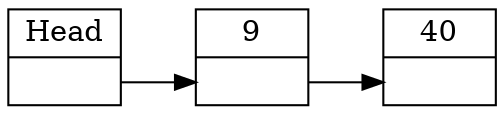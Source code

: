digraph skip {
	rankdir=LR;
	nodesep=0
	node [shape=record, weight=4]

	H [label="Head|<0>"]

	40 [label="40|<0>"]
	9 [label="9|<0>"]

	H:0->9:0->40:0
}
